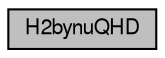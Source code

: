 digraph G
{
  bgcolor="transparent";
  edge [fontname="FreeSans",fontsize="10",labelfontname="FreeSans",labelfontsize="10"];
  node [fontname="FreeSans",fontsize="10",shape=record];
  Node1 [label="H2bynuQHD",height=0.2,width=0.4,color="black", fillcolor="grey75", style="filled" fontcolor="black"];
}
